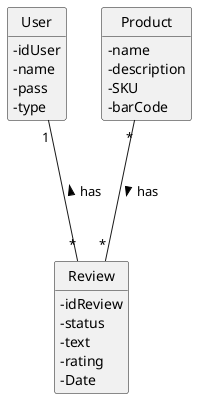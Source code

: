 @startuml
'https://plantuml.com/class-diagram
hide circle
skinparam classAttributeIconSize 0
hide methods



class User {
    - idUser
    - name
    - pass
    - type
}

class Review {
    - idReview
    - status
    - text
    - rating
    - Date
}

class Product {
    - name
    - description
    - SKU
    - barCode
}

User "1" --- "*" Review:  has <
Product "*" --- "*" Review:  has >

@enduml
